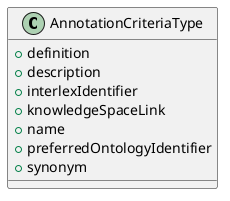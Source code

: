 @startuml
class AnnotationCriteriaType {
+definition
+description
+interlexIdentifier
+knowledgeSpaceLink
+name
+preferredOntologyIdentifier
+synonym

}

@enduml